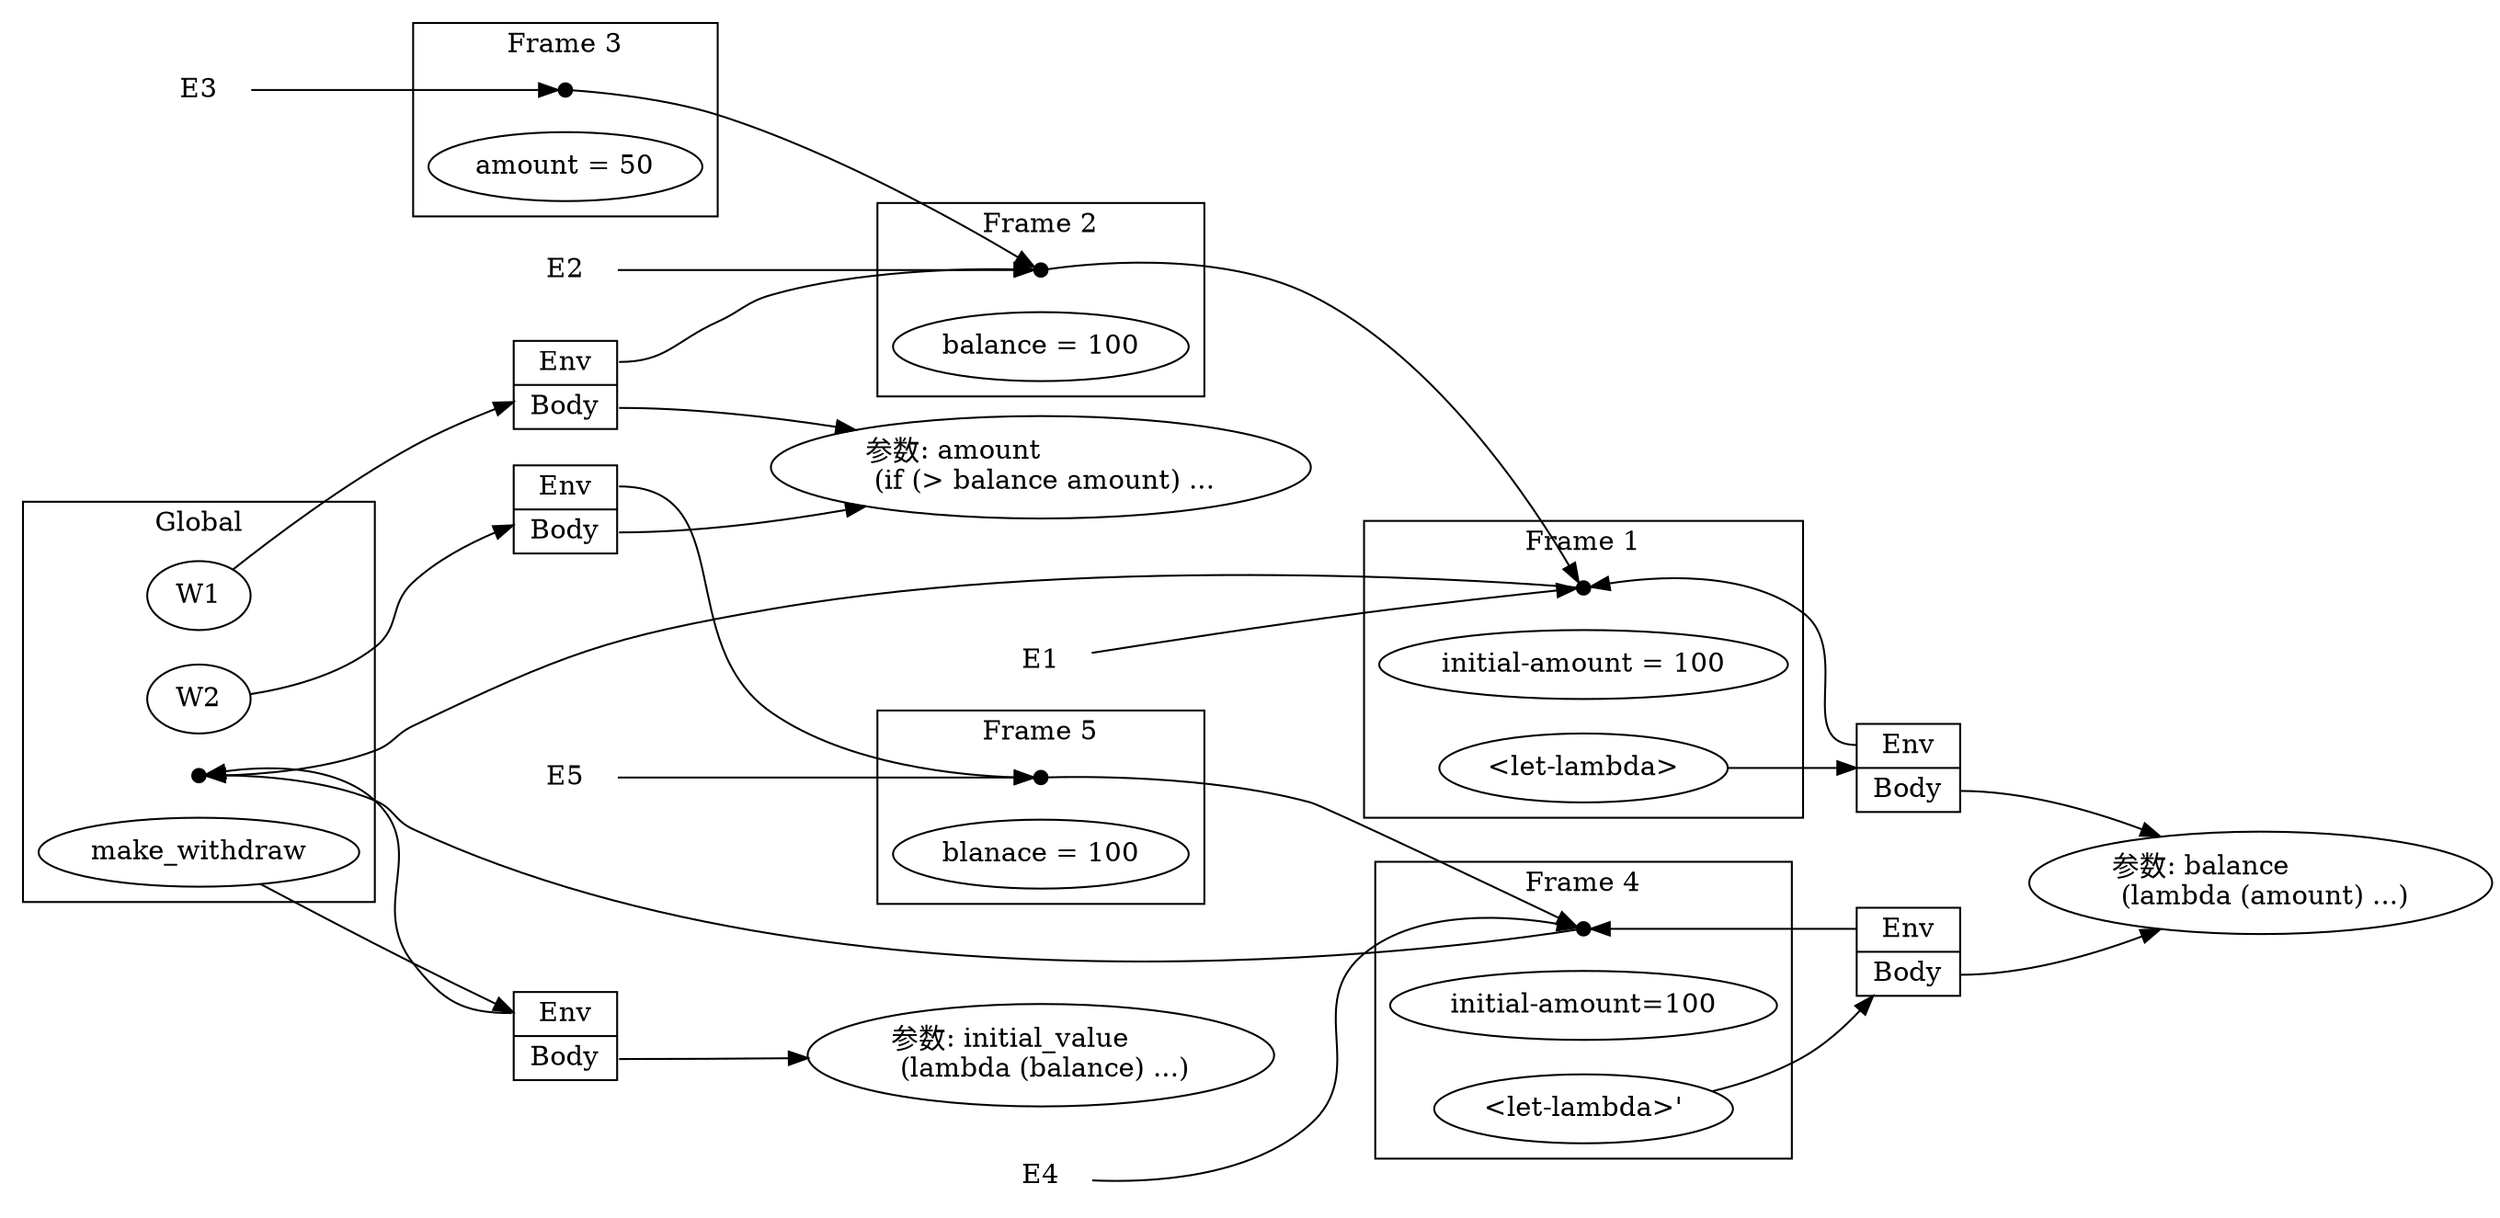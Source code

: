 digraph {
  rankdir=LR
  subgraph cluster_global {
    global_handle[label="", style="filled", fillcolor="black", width=0.1, height=0.1]
    make_withdraw
    W1
    W2
    label = "Global"
  }

  make_withdraw_pair[shape=record, label="<env> Env | <body> Body"]

  make_withdraw -> make_withdraw_pair

  make_withdraw_body[label="参数: initial_value \l (lambda (balance) ...)"]
  make_withdraw_pair:body -> make_withdraw_body
  make_withdraw_pair:env -> global_handle

  subgraph cluster_frame1 {
    label = "Frame 1"
    frame1_handle[label="", style="filled", fillcolor="black", width=0.1, height=0.1]
    frame1_values[label="initial-amount = 100"]
    let_lambda[label="<let-lambda>"]
  }

  let_lambda -> let_lambda_pair
  let_lambda_pair[shape=record, label="<env> Env | <body> Body"]
  let_lambda_pair:env -> frame1_handle
  let_lambda_body[label="参数: balance \l (lambda (amount) ...)"]
  let_lambda_pair:body -> let_lambda_body

  frame1_handle -> global_handle;

  E1[color="white"]
  E1 -> frame1_handle

  subgraph cluster_frame2 {
    label = "Frame 2"
    frame2_handle[label="", style="filled", fillcolor="black", width=0.1, height=0.1]
    frame2_values[label="balance = 100"]
  }

  frame2_handle -> frame1_handle;

  E2[color="white"]
  E2 -> frame2_handle

  inner_lambda_pair[shape=record, label="<env> Env | <body> Body"]
  inner_lambda_pair:env -> frame2_handle
  inner_lambda_body[label="参数: amount \l (if (> balance amount) ..."]
  inner_lambda_pair:body -> inner_lambda_body

  W1 -> inner_lambda_pair

  subgraph cluster_frame3 {
    label = "Frame 3"
    frame3_handle[label="", style="filled", fillcolor="black", width=0.1, height=0.1]
    frame3_values[label="amount = 50"]
  }

  frame3_handle -> frame2_handle;

  E3[color="white"]
  E3 -> frame3_handle

  subgraph cluster_frame4 {
    label = "Frame 4"
    frame4_handle[label="", style="filled", fillcolor="black", width=0.1, height=0.1]
    frame4_values[label="initial-amount=100"]
    let_lambda2[label="<let-lambda>'"]
  }

  frame4_handle -> global_handle

  E4[color="white"]
  E4 -> frame4_handle

  let_lambda2_pair[shape=record, label="<env> Env | <body> Body"]
  let_lambda2_pair:env -> frame4_handle
  let_lambda2_pair:body -> let_lambda_body
  let_lambda2 -> let_lambda2_pair

  subgraph cluster_frame5 {
    label = "Frame 5"
    frame5_handle[label="", style="filled", fillcolor="black", width=0.1, height=0.1]
    frame5_values[label="blanace = 100"]
  }

  frame5_handle -> frame4_handle

  E5[color="white"]
  E5 -> frame5_handle

  inner_lambda2[shape=record, label="<env> Env | <body> Body"]
  inner_lambda2:env -> frame5_handle
  inner_lambda2:body -> inner_lambda_body

  W2 -> inner_lambda2
}
